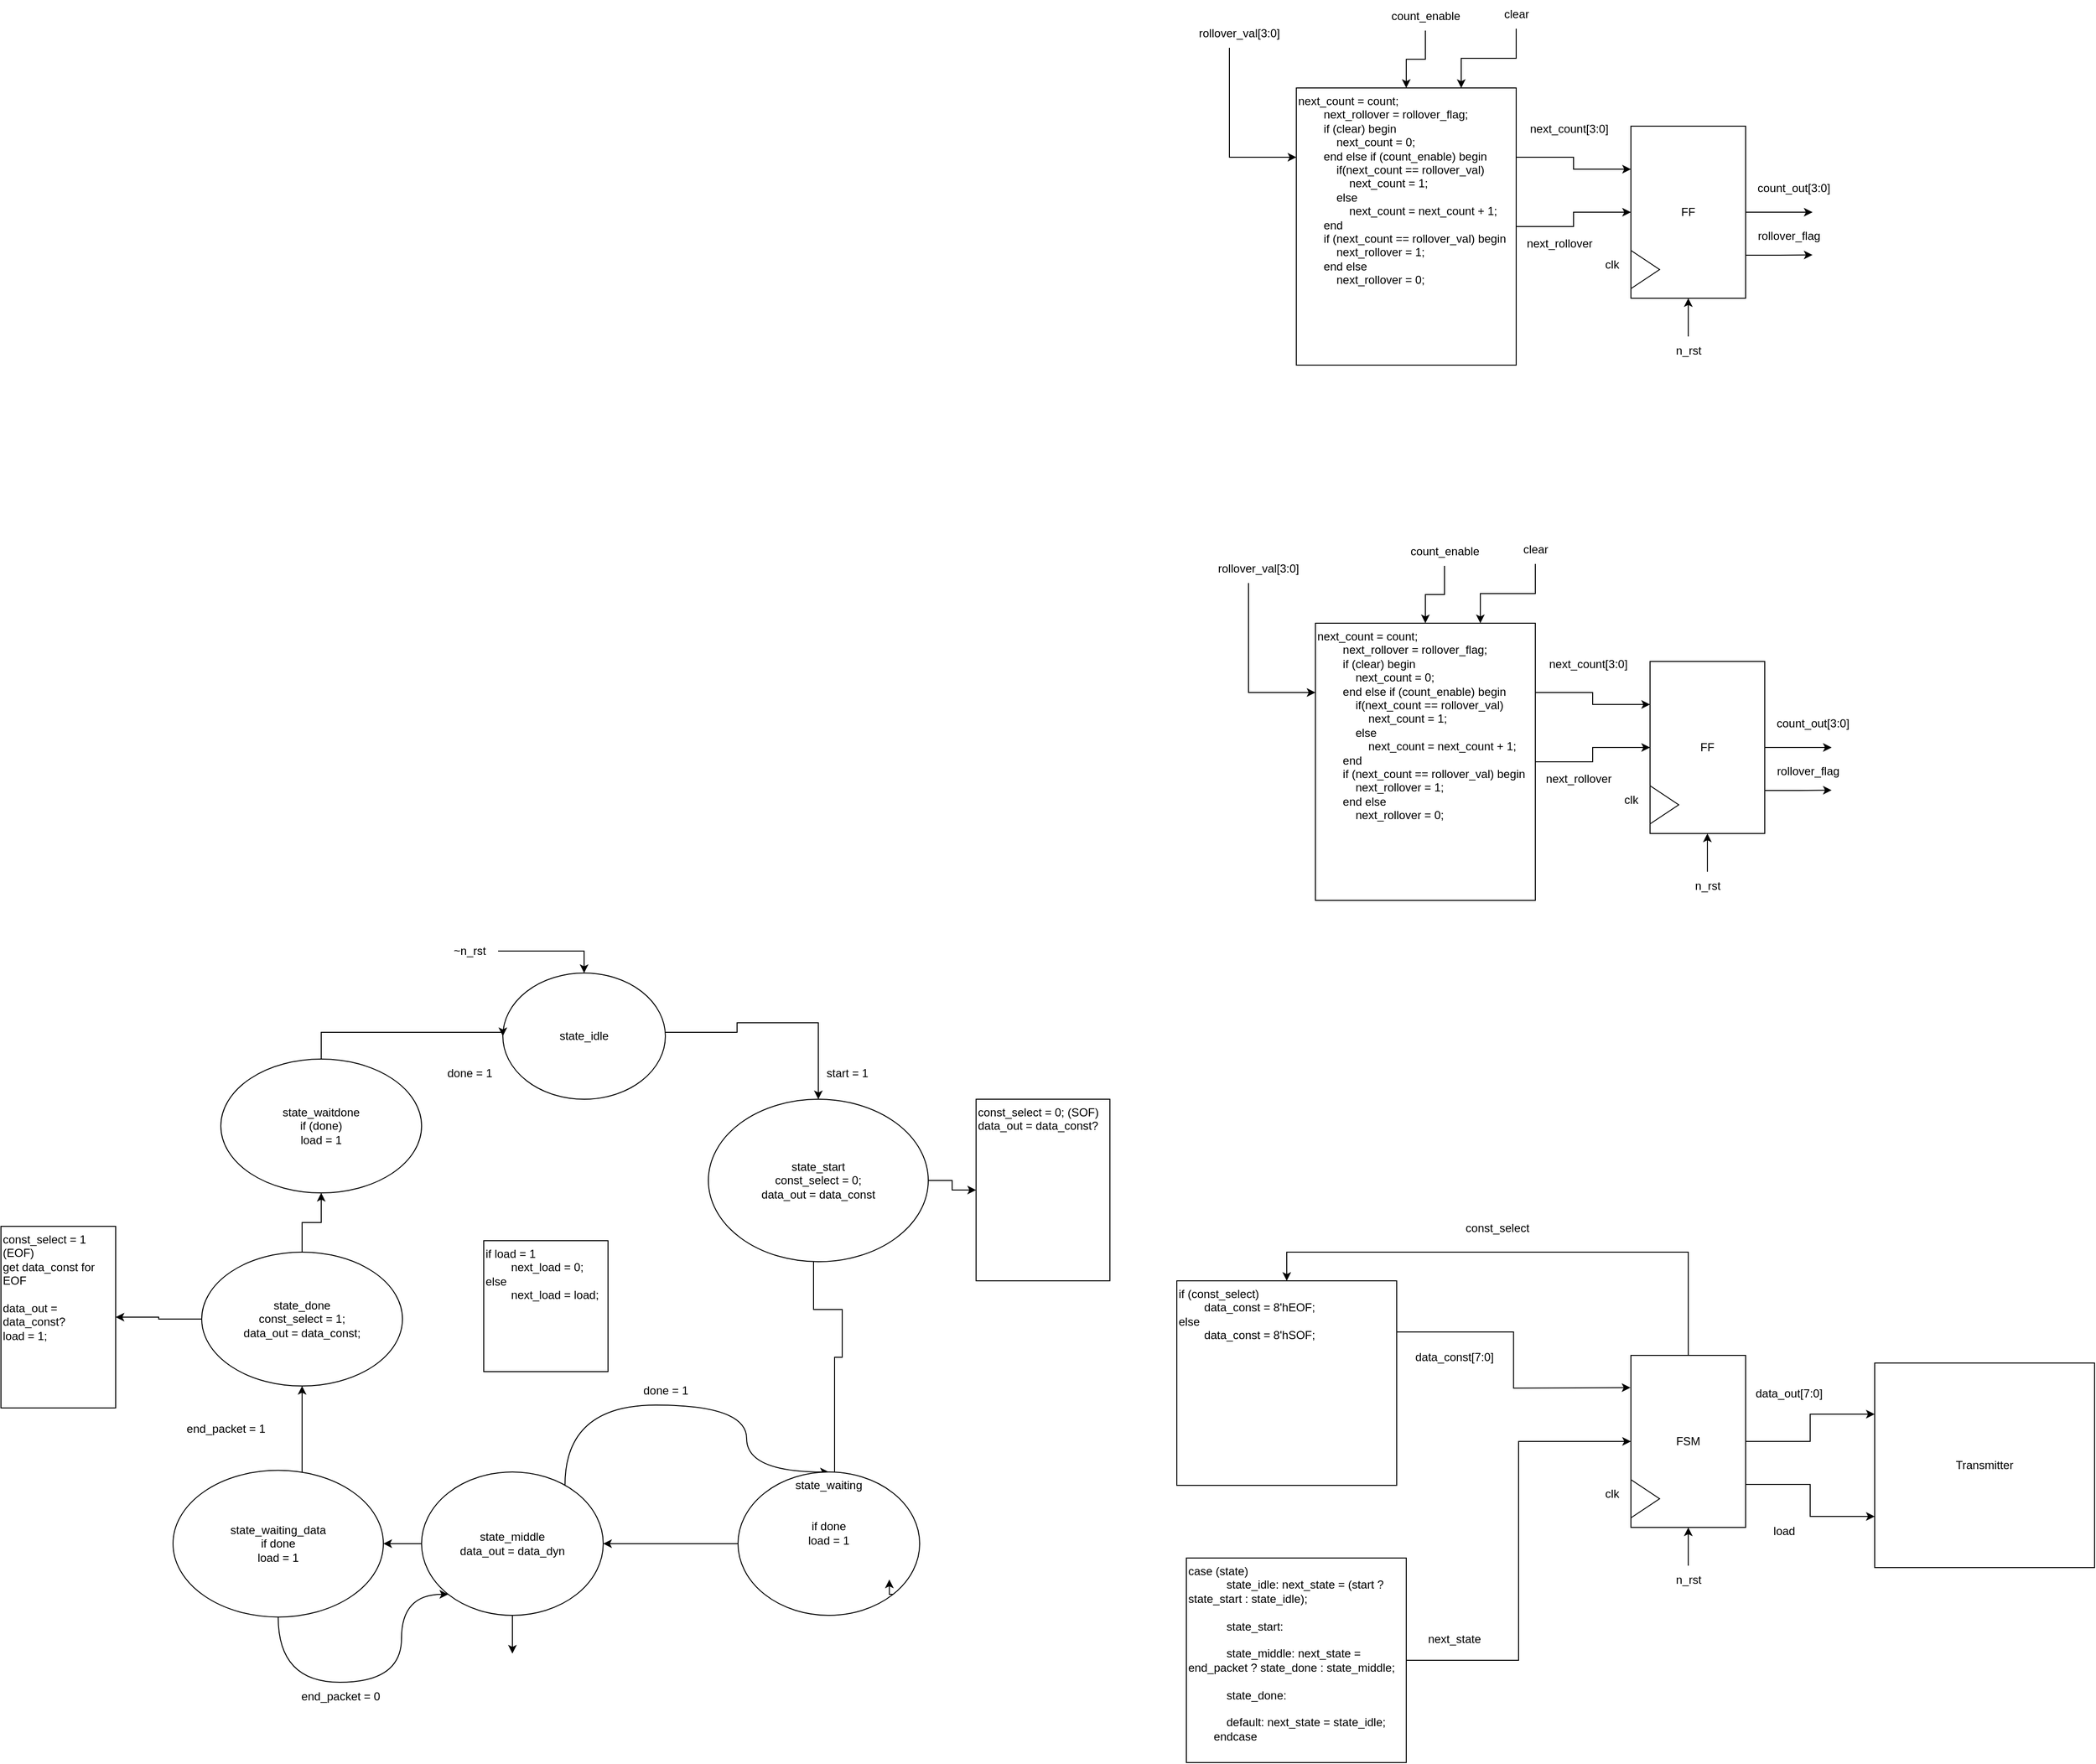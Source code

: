 <mxfile version="26.0.11">
  <diagram name="Page-1" id="50SsKfQvYK9gx2AvIsU-">
    <mxGraphModel dx="3044" dy="793" grid="1" gridSize="10" guides="1" tooltips="1" connect="1" arrows="1" fold="1" page="1" pageScale="1" pageWidth="850" pageHeight="1100" math="0" shadow="0">
      <root>
        <mxCell id="0" />
        <mxCell id="1" parent="0" />
        <mxCell id="jVFi4coA5AOTTtgQ4oSD-25" value="" style="group" parent="1" vertex="1" connectable="0">
          <mxGeometry x="30" y="630" width="685" height="382" as="geometry" />
        </mxCell>
        <mxCell id="jVFi4coA5AOTTtgQ4oSD-8" style="edgeStyle=orthogonalEdgeStyle;rounded=0;orthogonalLoop=1;jettySize=auto;html=1;entryX=0;entryY=0.25;entryDx=0;entryDy=0;exitX=1;exitY=0.25;exitDx=0;exitDy=0;" parent="jVFi4coA5AOTTtgQ4oSD-25" source="jVFi4coA5AOTTtgQ4oSD-1" target="jVFi4coA5AOTTtgQ4oSD-3" edge="1">
          <mxGeometry relative="1" as="geometry" />
        </mxCell>
        <mxCell id="jVFi4coA5AOTTtgQ4oSD-23" style="edgeStyle=orthogonalEdgeStyle;rounded=0;orthogonalLoop=1;jettySize=auto;html=1;exitX=1;exitY=0.5;exitDx=0;exitDy=0;entryX=0;entryY=0.5;entryDx=0;entryDy=0;" parent="jVFi4coA5AOTTtgQ4oSD-25" source="jVFi4coA5AOTTtgQ4oSD-1" target="jVFi4coA5AOTTtgQ4oSD-3" edge="1">
          <mxGeometry relative="1" as="geometry" />
        </mxCell>
        <mxCell id="jVFi4coA5AOTTtgQ4oSD-1" value="&lt;div&gt;next_count = count;&lt;/div&gt;&lt;div&gt;&amp;nbsp; &amp;nbsp; &amp;nbsp; &amp;nbsp; next_rollover = rollover_flag;&lt;/div&gt;&lt;div&gt;&amp;nbsp; &amp;nbsp; &amp;nbsp; &amp;nbsp; if (clear) begin&lt;/div&gt;&lt;div&gt;&amp;nbsp; &amp;nbsp; &amp;nbsp; &amp;nbsp; &amp;nbsp; &amp;nbsp; next_count = 0;&lt;/div&gt;&lt;div&gt;&amp;nbsp; &amp;nbsp; &amp;nbsp; &amp;nbsp; end else if (count_enable) begin&lt;/div&gt;&lt;div&gt;&amp;nbsp; &amp;nbsp; &amp;nbsp; &amp;nbsp; &amp;nbsp; &amp;nbsp; if(next_count == rollover_val)&lt;/div&gt;&lt;div&gt;&amp;nbsp; &amp;nbsp; &amp;nbsp; &amp;nbsp; &amp;nbsp; &amp;nbsp; &amp;nbsp; &amp;nbsp; next_count = 1;&amp;nbsp;&lt;/div&gt;&lt;div&gt;&amp;nbsp; &amp;nbsp; &amp;nbsp; &amp;nbsp; &amp;nbsp; &amp;nbsp; else&amp;nbsp;&lt;/div&gt;&lt;div&gt;&amp;nbsp; &amp;nbsp; &amp;nbsp; &amp;nbsp; &amp;nbsp; &amp;nbsp; &amp;nbsp; &amp;nbsp; next_count = next_count + 1;&lt;/div&gt;&lt;div&gt;&amp;nbsp; &amp;nbsp; &amp;nbsp; &amp;nbsp; end&lt;/div&gt;&lt;div&gt;&amp;nbsp; &amp;nbsp; &amp;nbsp; &amp;nbsp; if (next_count == rollover_val) begin&lt;/div&gt;&lt;div&gt;&amp;nbsp; &amp;nbsp; &amp;nbsp; &amp;nbsp; &amp;nbsp; &amp;nbsp; next_rollover = 1;&lt;/div&gt;&lt;div&gt;&amp;nbsp; &amp;nbsp; &amp;nbsp; &amp;nbsp; end else&lt;/div&gt;&lt;div&gt;&amp;nbsp; &amp;nbsp; &amp;nbsp; &amp;nbsp; &amp;nbsp; &amp;nbsp; next_rollover = 0;&lt;/div&gt;" style="rounded=0;whiteSpace=wrap;html=1;align=left;verticalAlign=top;" parent="jVFi4coA5AOTTtgQ4oSD-25" vertex="1">
          <mxGeometry x="115" y="92" width="230" height="290" as="geometry" />
        </mxCell>
        <mxCell id="jVFi4coA5AOTTtgQ4oSD-5" value="" style="group" parent="jVFi4coA5AOTTtgQ4oSD-25" vertex="1" connectable="0">
          <mxGeometry x="465" y="132" width="120" height="180" as="geometry" />
        </mxCell>
        <mxCell id="jVFi4coA5AOTTtgQ4oSD-6" style="edgeStyle=orthogonalEdgeStyle;rounded=0;orthogonalLoop=1;jettySize=auto;html=1;" parent="jVFi4coA5AOTTtgQ4oSD-5" source="jVFi4coA5AOTTtgQ4oSD-3" edge="1">
          <mxGeometry relative="1" as="geometry">
            <mxPoint x="190" y="90" as="targetPoint" />
          </mxGeometry>
        </mxCell>
        <mxCell id="jVFi4coA5AOTTtgQ4oSD-13" style="edgeStyle=orthogonalEdgeStyle;rounded=0;orthogonalLoop=1;jettySize=auto;html=1;exitX=1;exitY=0.75;exitDx=0;exitDy=0;" parent="jVFi4coA5AOTTtgQ4oSD-5" source="jVFi4coA5AOTTtgQ4oSD-3" edge="1">
          <mxGeometry relative="1" as="geometry">
            <mxPoint x="190" y="134.724" as="targetPoint" />
          </mxGeometry>
        </mxCell>
        <mxCell id="jVFi4coA5AOTTtgQ4oSD-3" value="FF" style="rounded=0;whiteSpace=wrap;html=1;" parent="jVFi4coA5AOTTtgQ4oSD-5" vertex="1">
          <mxGeometry width="120" height="180" as="geometry" />
        </mxCell>
        <mxCell id="jVFi4coA5AOTTtgQ4oSD-4" value="" style="triangle;whiteSpace=wrap;html=1;" parent="jVFi4coA5AOTTtgQ4oSD-5" vertex="1">
          <mxGeometry y="130" width="30" height="40" as="geometry" />
        </mxCell>
        <mxCell id="jVFi4coA5AOTTtgQ4oSD-7" value="count_out[3:0]" style="text;html=1;align=center;verticalAlign=middle;resizable=0;points=[];autosize=1;strokeColor=none;fillColor=none;" parent="jVFi4coA5AOTTtgQ4oSD-25" vertex="1">
          <mxGeometry x="585" y="182" width="100" height="30" as="geometry" />
        </mxCell>
        <mxCell id="jVFi4coA5AOTTtgQ4oSD-9" value="next_count[3:0]" style="text;html=1;align=center;verticalAlign=middle;resizable=0;points=[];autosize=1;strokeColor=none;fillColor=none;" parent="jVFi4coA5AOTTtgQ4oSD-25" vertex="1">
          <mxGeometry x="345" y="120" width="110" height="30" as="geometry" />
        </mxCell>
        <mxCell id="jVFi4coA5AOTTtgQ4oSD-10" value="clk" style="text;html=1;align=center;verticalAlign=middle;resizable=0;points=[];autosize=1;strokeColor=none;fillColor=none;" parent="jVFi4coA5AOTTtgQ4oSD-25" vertex="1">
          <mxGeometry x="425" y="262" width="40" height="30" as="geometry" />
        </mxCell>
        <mxCell id="jVFi4coA5AOTTtgQ4oSD-12" style="edgeStyle=orthogonalEdgeStyle;rounded=0;orthogonalLoop=1;jettySize=auto;html=1;entryX=0.5;entryY=1;entryDx=0;entryDy=0;" parent="jVFi4coA5AOTTtgQ4oSD-25" source="jVFi4coA5AOTTtgQ4oSD-11" target="jVFi4coA5AOTTtgQ4oSD-3" edge="1">
          <mxGeometry relative="1" as="geometry" />
        </mxCell>
        <mxCell id="jVFi4coA5AOTTtgQ4oSD-11" value="n_rst" style="text;html=1;align=center;verticalAlign=middle;resizable=0;points=[];autosize=1;strokeColor=none;fillColor=none;" parent="jVFi4coA5AOTTtgQ4oSD-25" vertex="1">
          <mxGeometry x="500" y="352" width="50" height="30" as="geometry" />
        </mxCell>
        <mxCell id="jVFi4coA5AOTTtgQ4oSD-14" value="rollover_flag" style="text;html=1;align=center;verticalAlign=middle;resizable=0;points=[];autosize=1;strokeColor=none;fillColor=none;" parent="jVFi4coA5AOTTtgQ4oSD-25" vertex="1">
          <mxGeometry x="585" y="232" width="90" height="30" as="geometry" />
        </mxCell>
        <mxCell id="jVFi4coA5AOTTtgQ4oSD-16" style="edgeStyle=orthogonalEdgeStyle;rounded=0;orthogonalLoop=1;jettySize=auto;html=1;entryX=0.5;entryY=0;entryDx=0;entryDy=0;" parent="jVFi4coA5AOTTtgQ4oSD-25" source="jVFi4coA5AOTTtgQ4oSD-15" target="jVFi4coA5AOTTtgQ4oSD-1" edge="1">
          <mxGeometry relative="1" as="geometry" />
        </mxCell>
        <mxCell id="jVFi4coA5AOTTtgQ4oSD-15" value="count_enable" style="text;html=1;align=center;verticalAlign=middle;resizable=0;points=[];autosize=1;strokeColor=none;fillColor=none;" parent="jVFi4coA5AOTTtgQ4oSD-25" vertex="1">
          <mxGeometry x="200" y="2" width="100" height="30" as="geometry" />
        </mxCell>
        <mxCell id="jVFi4coA5AOTTtgQ4oSD-18" style="edgeStyle=orthogonalEdgeStyle;rounded=0;orthogonalLoop=1;jettySize=auto;html=1;entryX=0.75;entryY=0;entryDx=0;entryDy=0;" parent="jVFi4coA5AOTTtgQ4oSD-25" source="jVFi4coA5AOTTtgQ4oSD-17" target="jVFi4coA5AOTTtgQ4oSD-1" edge="1">
          <mxGeometry relative="1" as="geometry" />
        </mxCell>
        <mxCell id="jVFi4coA5AOTTtgQ4oSD-17" value="clear" style="text;html=1;align=center;verticalAlign=middle;resizable=0;points=[];autosize=1;strokeColor=none;fillColor=none;" parent="jVFi4coA5AOTTtgQ4oSD-25" vertex="1">
          <mxGeometry x="320" width="50" height="30" as="geometry" />
        </mxCell>
        <mxCell id="jVFi4coA5AOTTtgQ4oSD-20" style="edgeStyle=orthogonalEdgeStyle;rounded=0;orthogonalLoop=1;jettySize=auto;html=1;entryX=0;entryY=0.25;entryDx=0;entryDy=0;" parent="jVFi4coA5AOTTtgQ4oSD-25" source="jVFi4coA5AOTTtgQ4oSD-19" target="jVFi4coA5AOTTtgQ4oSD-1" edge="1">
          <mxGeometry relative="1" as="geometry">
            <Array as="points">
              <mxPoint x="45" y="165" />
            </Array>
          </mxGeometry>
        </mxCell>
        <mxCell id="jVFi4coA5AOTTtgQ4oSD-19" value="rollover_val[3:0]" style="text;html=1;align=center;verticalAlign=middle;resizable=0;points=[];autosize=1;strokeColor=none;fillColor=none;" parent="jVFi4coA5AOTTtgQ4oSD-25" vertex="1">
          <mxGeometry y="20" width="110" height="30" as="geometry" />
        </mxCell>
        <mxCell id="jVFi4coA5AOTTtgQ4oSD-24" value="next_rollover" style="text;html=1;align=center;verticalAlign=middle;resizable=0;points=[];autosize=1;strokeColor=none;fillColor=none;" parent="jVFi4coA5AOTTtgQ4oSD-25" vertex="1">
          <mxGeometry x="345" y="240" width="90" height="30" as="geometry" />
        </mxCell>
        <mxCell id="jVFi4coA5AOTTtgQ4oSD-27" style="edgeStyle=orthogonalEdgeStyle;rounded=0;orthogonalLoop=1;jettySize=auto;html=1;entryX=0;entryY=0.25;entryDx=0;entryDy=0;exitX=1;exitY=0.25;exitDx=0;exitDy=0;" parent="1" source="jVFi4coA5AOTTtgQ4oSD-29" edge="1">
          <mxGeometry relative="1" as="geometry">
            <mxPoint x="239.5" y="1392.25" as="sourcePoint" />
            <mxPoint x="474.5" y="1521.75" as="targetPoint" />
          </mxGeometry>
        </mxCell>
        <mxCell id="jVFi4coA5AOTTtgQ4oSD-29" value="&lt;div&gt;if (const_select)&lt;/div&gt;&lt;div&gt;&lt;span style=&quot;white-space: pre;&quot;&gt;&#x9;&lt;/span&gt;data_const = 8&#39;hEOF;&lt;br&gt;&lt;/div&gt;&lt;div&gt;else&lt;/div&gt;&lt;div&gt;&lt;span style=&quot;white-space: pre;&quot;&gt;&#x9;&lt;/span&gt;data_const = 8&#39;hSOF;&lt;br&gt;&lt;/div&gt;" style="rounded=0;whiteSpace=wrap;html=1;align=left;verticalAlign=top;" parent="1" vertex="1">
          <mxGeometry y="1410" width="230" height="214" as="geometry" />
        </mxCell>
        <mxCell id="jVFi4coA5AOTTtgQ4oSD-30" value="" style="group" parent="1" vertex="1" connectable="0">
          <mxGeometry x="475" y="1488" width="120" height="180" as="geometry" />
        </mxCell>
        <mxCell id="jVFi4coA5AOTTtgQ4oSD-33" value="FSM" style="rounded=0;whiteSpace=wrap;html=1;" parent="jVFi4coA5AOTTtgQ4oSD-30" vertex="1">
          <mxGeometry width="120" height="180" as="geometry" />
        </mxCell>
        <mxCell id="jVFi4coA5AOTTtgQ4oSD-34" value="" style="triangle;whiteSpace=wrap;html=1;" parent="jVFi4coA5AOTTtgQ4oSD-30" vertex="1">
          <mxGeometry y="130" width="30" height="40" as="geometry" />
        </mxCell>
        <mxCell id="jVFi4coA5AOTTtgQ4oSD-35" value="data_out[7:0]" style="text;html=1;align=center;verticalAlign=middle;resizable=0;points=[];autosize=1;strokeColor=none;fillColor=none;" parent="1" vertex="1">
          <mxGeometry x="595" y="1513" width="90" height="30" as="geometry" />
        </mxCell>
        <mxCell id="jVFi4coA5AOTTtgQ4oSD-36" value="data_const[7:0]" style="text;html=1;align=center;verticalAlign=middle;resizable=0;points=[];autosize=1;strokeColor=none;fillColor=none;" parent="1" vertex="1">
          <mxGeometry x="235" y="1475" width="110" height="30" as="geometry" />
        </mxCell>
        <mxCell id="jVFi4coA5AOTTtgQ4oSD-37" value="clk" style="text;html=1;align=center;verticalAlign=middle;resizable=0;points=[];autosize=1;strokeColor=none;fillColor=none;" parent="1" vertex="1">
          <mxGeometry x="435" y="1618" width="40" height="30" as="geometry" />
        </mxCell>
        <mxCell id="jVFi4coA5AOTTtgQ4oSD-38" style="edgeStyle=orthogonalEdgeStyle;rounded=0;orthogonalLoop=1;jettySize=auto;html=1;entryX=0.5;entryY=1;entryDx=0;entryDy=0;" parent="1" source="jVFi4coA5AOTTtgQ4oSD-39" target="jVFi4coA5AOTTtgQ4oSD-33" edge="1">
          <mxGeometry relative="1" as="geometry" />
        </mxCell>
        <mxCell id="jVFi4coA5AOTTtgQ4oSD-39" value="n_rst" style="text;html=1;align=center;verticalAlign=middle;resizable=0;points=[];autosize=1;strokeColor=none;fillColor=none;" parent="1" vertex="1">
          <mxGeometry x="510" y="1708" width="50" height="30" as="geometry" />
        </mxCell>
        <mxCell id="jVFi4coA5AOTTtgQ4oSD-40" value="load" style="text;html=1;align=center;verticalAlign=middle;resizable=0;points=[];autosize=1;strokeColor=none;fillColor=none;" parent="1" vertex="1">
          <mxGeometry x="610" y="1656.5" width="50" height="30" as="geometry" />
        </mxCell>
        <mxCell id="jVFi4coA5AOTTtgQ4oSD-48" style="edgeStyle=orthogonalEdgeStyle;rounded=0;orthogonalLoop=1;jettySize=auto;html=1;entryX=0.5;entryY=0;entryDx=0;entryDy=0;" parent="1" source="jVFi4coA5AOTTtgQ4oSD-33" target="jVFi4coA5AOTTtgQ4oSD-29" edge="1">
          <mxGeometry relative="1" as="geometry">
            <Array as="points">
              <mxPoint x="535" y="1380" />
              <mxPoint x="115" y="1380" />
            </Array>
          </mxGeometry>
        </mxCell>
        <mxCell id="jVFi4coA5AOTTtgQ4oSD-49" value="const_select" style="text;html=1;align=center;verticalAlign=middle;resizable=0;points=[];autosize=1;strokeColor=none;fillColor=none;" parent="1" vertex="1">
          <mxGeometry x="290" y="1340" width="90" height="30" as="geometry" />
        </mxCell>
        <mxCell id="kdzPkUjt_pwpQdsMTj5A-1" value="&lt;div align=&quot;center&quot;&gt;Transmitter&lt;/div&gt;" style="rounded=0;whiteSpace=wrap;html=1;align=center;verticalAlign=middle;" vertex="1" parent="1">
          <mxGeometry x="730" y="1496" width="230" height="214" as="geometry" />
        </mxCell>
        <mxCell id="kdzPkUjt_pwpQdsMTj5A-4" style="edgeStyle=orthogonalEdgeStyle;rounded=0;orthogonalLoop=1;jettySize=auto;html=1;entryX=0;entryY=0.5;entryDx=0;entryDy=0;" edge="1" parent="1" source="kdzPkUjt_pwpQdsMTj5A-3" target="jVFi4coA5AOTTtgQ4oSD-33">
          <mxGeometry relative="1" as="geometry" />
        </mxCell>
        <mxCell id="kdzPkUjt_pwpQdsMTj5A-3" value="case (state)&lt;br&gt;&amp;nbsp;&amp;nbsp;&amp;nbsp;&amp;nbsp;&amp;nbsp;&amp;nbsp;&amp;nbsp;&amp;nbsp;&amp;nbsp;&amp;nbsp;&amp;nbsp; state_idle: next_state = (start ? state_start : state_idle);&lt;br&gt;&lt;br&gt;&amp;nbsp;&amp;nbsp;&amp;nbsp;&amp;nbsp;&amp;nbsp;&amp;nbsp;&amp;nbsp;&amp;nbsp;&amp;nbsp;&amp;nbsp;&amp;nbsp; state_start:&lt;br&gt;&lt;br&gt;&amp;nbsp;&amp;nbsp;&amp;nbsp;&amp;nbsp;&amp;nbsp;&amp;nbsp;&amp;nbsp;&amp;nbsp;&amp;nbsp;&amp;nbsp;&amp;nbsp; state_middle: next_state = end_packet ? state_done : state_middle;&lt;br&gt;&lt;br&gt;&amp;nbsp;&amp;nbsp;&amp;nbsp;&amp;nbsp;&amp;nbsp;&amp;nbsp;&amp;nbsp;&amp;nbsp;&amp;nbsp;&amp;nbsp;&amp;nbsp; state_done:&lt;br&gt;&lt;br&gt;&amp;nbsp;&amp;nbsp;&amp;nbsp;&amp;nbsp;&amp;nbsp;&amp;nbsp;&amp;nbsp;&amp;nbsp;&amp;nbsp;&amp;nbsp;&amp;nbsp; default: next_state = state_idle; &lt;br&gt;&amp;nbsp;&amp;nbsp;&amp;nbsp;&amp;nbsp;&amp;nbsp;&amp;nbsp;&amp;nbsp; endcase" style="rounded=0;whiteSpace=wrap;html=1;align=left;verticalAlign=top;" vertex="1" parent="1">
          <mxGeometry x="10" y="1700" width="230" height="214" as="geometry" />
        </mxCell>
        <mxCell id="kdzPkUjt_pwpQdsMTj5A-5" value="next_state" style="text;html=1;align=center;verticalAlign=middle;resizable=0;points=[];autosize=1;strokeColor=none;fillColor=none;" vertex="1" parent="1">
          <mxGeometry x="250" y="1770" width="80" height="30" as="geometry" />
        </mxCell>
        <mxCell id="kdzPkUjt_pwpQdsMTj5A-28" value="" style="group" vertex="1" connectable="0" parent="1">
          <mxGeometry x="10" y="70" width="685" height="382" as="geometry" />
        </mxCell>
        <mxCell id="kdzPkUjt_pwpQdsMTj5A-29" style="edgeStyle=orthogonalEdgeStyle;rounded=0;orthogonalLoop=1;jettySize=auto;html=1;entryX=0;entryY=0.25;entryDx=0;entryDy=0;exitX=1;exitY=0.25;exitDx=0;exitDy=0;" edge="1" parent="kdzPkUjt_pwpQdsMTj5A-28" source="kdzPkUjt_pwpQdsMTj5A-31" target="kdzPkUjt_pwpQdsMTj5A-35">
          <mxGeometry relative="1" as="geometry" />
        </mxCell>
        <mxCell id="kdzPkUjt_pwpQdsMTj5A-30" style="edgeStyle=orthogonalEdgeStyle;rounded=0;orthogonalLoop=1;jettySize=auto;html=1;exitX=1;exitY=0.5;exitDx=0;exitDy=0;entryX=0;entryY=0.5;entryDx=0;entryDy=0;" edge="1" parent="kdzPkUjt_pwpQdsMTj5A-28" source="kdzPkUjt_pwpQdsMTj5A-31" target="kdzPkUjt_pwpQdsMTj5A-35">
          <mxGeometry relative="1" as="geometry" />
        </mxCell>
        <mxCell id="kdzPkUjt_pwpQdsMTj5A-31" value="&lt;div&gt;next_count = count;&lt;/div&gt;&lt;div&gt;&amp;nbsp; &amp;nbsp; &amp;nbsp; &amp;nbsp; next_rollover = rollover_flag;&lt;/div&gt;&lt;div&gt;&amp;nbsp; &amp;nbsp; &amp;nbsp; &amp;nbsp; if (clear) begin&lt;/div&gt;&lt;div&gt;&amp;nbsp; &amp;nbsp; &amp;nbsp; &amp;nbsp; &amp;nbsp; &amp;nbsp; next_count = 0;&lt;/div&gt;&lt;div&gt;&amp;nbsp; &amp;nbsp; &amp;nbsp; &amp;nbsp; end else if (count_enable) begin&lt;/div&gt;&lt;div&gt;&amp;nbsp; &amp;nbsp; &amp;nbsp; &amp;nbsp; &amp;nbsp; &amp;nbsp; if(next_count == rollover_val)&lt;/div&gt;&lt;div&gt;&amp;nbsp; &amp;nbsp; &amp;nbsp; &amp;nbsp; &amp;nbsp; &amp;nbsp; &amp;nbsp; &amp;nbsp; next_count = 1;&amp;nbsp;&lt;/div&gt;&lt;div&gt;&amp;nbsp; &amp;nbsp; &amp;nbsp; &amp;nbsp; &amp;nbsp; &amp;nbsp; else&amp;nbsp;&lt;/div&gt;&lt;div&gt;&amp;nbsp; &amp;nbsp; &amp;nbsp; &amp;nbsp; &amp;nbsp; &amp;nbsp; &amp;nbsp; &amp;nbsp; next_count = next_count + 1;&lt;/div&gt;&lt;div&gt;&amp;nbsp; &amp;nbsp; &amp;nbsp; &amp;nbsp; end&lt;/div&gt;&lt;div&gt;&amp;nbsp; &amp;nbsp; &amp;nbsp; &amp;nbsp; if (next_count == rollover_val) begin&lt;/div&gt;&lt;div&gt;&amp;nbsp; &amp;nbsp; &amp;nbsp; &amp;nbsp; &amp;nbsp; &amp;nbsp; next_rollover = 1;&lt;/div&gt;&lt;div&gt;&amp;nbsp; &amp;nbsp; &amp;nbsp; &amp;nbsp; end else&lt;/div&gt;&lt;div&gt;&amp;nbsp; &amp;nbsp; &amp;nbsp; &amp;nbsp; &amp;nbsp; &amp;nbsp; next_rollover = 0;&lt;/div&gt;" style="rounded=0;whiteSpace=wrap;html=1;align=left;verticalAlign=top;" vertex="1" parent="kdzPkUjt_pwpQdsMTj5A-28">
          <mxGeometry x="115" y="92" width="230" height="290" as="geometry" />
        </mxCell>
        <mxCell id="kdzPkUjt_pwpQdsMTj5A-32" value="" style="group" vertex="1" connectable="0" parent="kdzPkUjt_pwpQdsMTj5A-28">
          <mxGeometry x="465" y="132" width="120" height="180" as="geometry" />
        </mxCell>
        <mxCell id="kdzPkUjt_pwpQdsMTj5A-33" style="edgeStyle=orthogonalEdgeStyle;rounded=0;orthogonalLoop=1;jettySize=auto;html=1;" edge="1" parent="kdzPkUjt_pwpQdsMTj5A-32" source="kdzPkUjt_pwpQdsMTj5A-35">
          <mxGeometry relative="1" as="geometry">
            <mxPoint x="190" y="90" as="targetPoint" />
          </mxGeometry>
        </mxCell>
        <mxCell id="kdzPkUjt_pwpQdsMTj5A-34" style="edgeStyle=orthogonalEdgeStyle;rounded=0;orthogonalLoop=1;jettySize=auto;html=1;exitX=1;exitY=0.75;exitDx=0;exitDy=0;" edge="1" parent="kdzPkUjt_pwpQdsMTj5A-32" source="kdzPkUjt_pwpQdsMTj5A-35">
          <mxGeometry relative="1" as="geometry">
            <mxPoint x="190" y="134.724" as="targetPoint" />
          </mxGeometry>
        </mxCell>
        <mxCell id="kdzPkUjt_pwpQdsMTj5A-35" value="FF" style="rounded=0;whiteSpace=wrap;html=1;" vertex="1" parent="kdzPkUjt_pwpQdsMTj5A-32">
          <mxGeometry width="120" height="180" as="geometry" />
        </mxCell>
        <mxCell id="kdzPkUjt_pwpQdsMTj5A-36" value="" style="triangle;whiteSpace=wrap;html=1;" vertex="1" parent="kdzPkUjt_pwpQdsMTj5A-32">
          <mxGeometry y="130" width="30" height="40" as="geometry" />
        </mxCell>
        <mxCell id="kdzPkUjt_pwpQdsMTj5A-37" value="count_out[3:0]" style="text;html=1;align=center;verticalAlign=middle;resizable=0;points=[];autosize=1;strokeColor=none;fillColor=none;" vertex="1" parent="kdzPkUjt_pwpQdsMTj5A-28">
          <mxGeometry x="585" y="182" width="100" height="30" as="geometry" />
        </mxCell>
        <mxCell id="kdzPkUjt_pwpQdsMTj5A-38" value="next_count[3:0]" style="text;html=1;align=center;verticalAlign=middle;resizable=0;points=[];autosize=1;strokeColor=none;fillColor=none;" vertex="1" parent="kdzPkUjt_pwpQdsMTj5A-28">
          <mxGeometry x="345" y="120" width="110" height="30" as="geometry" />
        </mxCell>
        <mxCell id="kdzPkUjt_pwpQdsMTj5A-39" value="clk" style="text;html=1;align=center;verticalAlign=middle;resizable=0;points=[];autosize=1;strokeColor=none;fillColor=none;" vertex="1" parent="kdzPkUjt_pwpQdsMTj5A-28">
          <mxGeometry x="425" y="262" width="40" height="30" as="geometry" />
        </mxCell>
        <mxCell id="kdzPkUjt_pwpQdsMTj5A-40" style="edgeStyle=orthogonalEdgeStyle;rounded=0;orthogonalLoop=1;jettySize=auto;html=1;entryX=0.5;entryY=1;entryDx=0;entryDy=0;" edge="1" parent="kdzPkUjt_pwpQdsMTj5A-28" source="kdzPkUjt_pwpQdsMTj5A-41" target="kdzPkUjt_pwpQdsMTj5A-35">
          <mxGeometry relative="1" as="geometry" />
        </mxCell>
        <mxCell id="kdzPkUjt_pwpQdsMTj5A-41" value="n_rst" style="text;html=1;align=center;verticalAlign=middle;resizable=0;points=[];autosize=1;strokeColor=none;fillColor=none;" vertex="1" parent="kdzPkUjt_pwpQdsMTj5A-28">
          <mxGeometry x="500" y="352" width="50" height="30" as="geometry" />
        </mxCell>
        <mxCell id="kdzPkUjt_pwpQdsMTj5A-42" value="rollover_flag" style="text;html=1;align=center;verticalAlign=middle;resizable=0;points=[];autosize=1;strokeColor=none;fillColor=none;" vertex="1" parent="kdzPkUjt_pwpQdsMTj5A-28">
          <mxGeometry x="585" y="232" width="90" height="30" as="geometry" />
        </mxCell>
        <mxCell id="kdzPkUjt_pwpQdsMTj5A-43" style="edgeStyle=orthogonalEdgeStyle;rounded=0;orthogonalLoop=1;jettySize=auto;html=1;entryX=0.5;entryY=0;entryDx=0;entryDy=0;" edge="1" parent="kdzPkUjt_pwpQdsMTj5A-28" source="kdzPkUjt_pwpQdsMTj5A-44" target="kdzPkUjt_pwpQdsMTj5A-31">
          <mxGeometry relative="1" as="geometry" />
        </mxCell>
        <mxCell id="kdzPkUjt_pwpQdsMTj5A-44" value="count_enable" style="text;html=1;align=center;verticalAlign=middle;resizable=0;points=[];autosize=1;strokeColor=none;fillColor=none;" vertex="1" parent="kdzPkUjt_pwpQdsMTj5A-28">
          <mxGeometry x="200" y="2" width="100" height="30" as="geometry" />
        </mxCell>
        <mxCell id="kdzPkUjt_pwpQdsMTj5A-45" style="edgeStyle=orthogonalEdgeStyle;rounded=0;orthogonalLoop=1;jettySize=auto;html=1;entryX=0.75;entryY=0;entryDx=0;entryDy=0;" edge="1" parent="kdzPkUjt_pwpQdsMTj5A-28" source="kdzPkUjt_pwpQdsMTj5A-46" target="kdzPkUjt_pwpQdsMTj5A-31">
          <mxGeometry relative="1" as="geometry" />
        </mxCell>
        <mxCell id="kdzPkUjt_pwpQdsMTj5A-46" value="clear" style="text;html=1;align=center;verticalAlign=middle;resizable=0;points=[];autosize=1;strokeColor=none;fillColor=none;" vertex="1" parent="kdzPkUjt_pwpQdsMTj5A-28">
          <mxGeometry x="320" width="50" height="30" as="geometry" />
        </mxCell>
        <mxCell id="kdzPkUjt_pwpQdsMTj5A-47" style="edgeStyle=orthogonalEdgeStyle;rounded=0;orthogonalLoop=1;jettySize=auto;html=1;entryX=0;entryY=0.25;entryDx=0;entryDy=0;" edge="1" parent="kdzPkUjt_pwpQdsMTj5A-28" source="kdzPkUjt_pwpQdsMTj5A-48" target="kdzPkUjt_pwpQdsMTj5A-31">
          <mxGeometry relative="1" as="geometry">
            <Array as="points">
              <mxPoint x="45" y="165" />
            </Array>
          </mxGeometry>
        </mxCell>
        <mxCell id="kdzPkUjt_pwpQdsMTj5A-48" value="rollover_val[3:0]" style="text;html=1;align=center;verticalAlign=middle;resizable=0;points=[];autosize=1;strokeColor=none;fillColor=none;" vertex="1" parent="kdzPkUjt_pwpQdsMTj5A-28">
          <mxGeometry y="20" width="110" height="30" as="geometry" />
        </mxCell>
        <mxCell id="kdzPkUjt_pwpQdsMTj5A-49" value="next_rollover" style="text;html=1;align=center;verticalAlign=middle;resizable=0;points=[];autosize=1;strokeColor=none;fillColor=none;" vertex="1" parent="kdzPkUjt_pwpQdsMTj5A-28">
          <mxGeometry x="345" y="240" width="90" height="30" as="geometry" />
        </mxCell>
        <mxCell id="kdzPkUjt_pwpQdsMTj5A-52" style="edgeStyle=orthogonalEdgeStyle;rounded=0;orthogonalLoop=1;jettySize=auto;html=1;entryX=0.5;entryY=0;entryDx=0;entryDy=0;verticalAlign=top;" edge="1" parent="1" source="kdzPkUjt_pwpQdsMTj5A-50" target="kdzPkUjt_pwpQdsMTj5A-51">
          <mxGeometry relative="1" as="geometry">
            <Array as="points">
              <mxPoint x="-460" y="1150" />
              <mxPoint x="-460" y="1140" />
              <mxPoint x="-375" y="1140" />
            </Array>
          </mxGeometry>
        </mxCell>
        <mxCell id="kdzPkUjt_pwpQdsMTj5A-50" value="state_idle" style="ellipse;whiteSpace=wrap;html=1;" vertex="1" parent="1">
          <mxGeometry x="-705" y="1088" width="170" height="132" as="geometry" />
        </mxCell>
        <mxCell id="kdzPkUjt_pwpQdsMTj5A-54" style="edgeStyle=orthogonalEdgeStyle;rounded=0;orthogonalLoop=1;jettySize=auto;html=1;" edge="1" parent="1" source="kdzPkUjt_pwpQdsMTj5A-51" target="kdzPkUjt_pwpQdsMTj5A-55">
          <mxGeometry relative="1" as="geometry">
            <mxPoint x="-280" y="1310" as="targetPoint" />
          </mxGeometry>
        </mxCell>
        <mxCell id="kdzPkUjt_pwpQdsMTj5A-74" style="edgeStyle=orthogonalEdgeStyle;rounded=0;orthogonalLoop=1;jettySize=auto;html=1;entryX=1;entryY=0;entryDx=0;entryDy=0;" edge="1" parent="1" source="kdzPkUjt_pwpQdsMTj5A-51" target="kdzPkUjt_pwpQdsMTj5A-73">
          <mxGeometry relative="1" as="geometry">
            <Array as="points">
              <mxPoint x="-380" y="1440" />
              <mxPoint x="-350" y="1440" />
              <mxPoint x="-350" y="1490" />
              <mxPoint x="-358" y="1490" />
            </Array>
          </mxGeometry>
        </mxCell>
        <mxCell id="kdzPkUjt_pwpQdsMTj5A-51" value="&lt;div&gt;state_start&lt;/div&gt;&lt;div&gt;const_select = 0;&lt;/div&gt;&lt;div&gt;data_out = data_const&lt;/div&gt;" style="ellipse;whiteSpace=wrap;html=1;verticalAlign=middle;" vertex="1" parent="1">
          <mxGeometry x="-490" y="1220" width="230" height="170" as="geometry" />
        </mxCell>
        <mxCell id="kdzPkUjt_pwpQdsMTj5A-53" value="start = 1" style="text;html=1;align=center;verticalAlign=middle;resizable=0;points=[];autosize=1;strokeColor=none;fillColor=none;" vertex="1" parent="1">
          <mxGeometry x="-380" y="1178" width="70" height="30" as="geometry" />
        </mxCell>
        <mxCell id="kdzPkUjt_pwpQdsMTj5A-55" value="&lt;div align=&quot;left&quot;&gt;const_select = 0; (SOF)&lt;/div&gt;&lt;div align=&quot;left&quot;&gt;data_out = data_const?&lt;/div&gt;&lt;div align=&quot;left&quot;&gt;&lt;br&gt;&lt;/div&gt;&lt;div align=&quot;left&quot;&gt;&lt;br&gt;&lt;/div&gt;" style="rounded=0;whiteSpace=wrap;html=1;align=left;verticalAlign=top;" vertex="1" parent="1">
          <mxGeometry x="-210" y="1220" width="140" height="190" as="geometry" />
        </mxCell>
        <mxCell id="kdzPkUjt_pwpQdsMTj5A-57" style="edgeStyle=orthogonalEdgeStyle;rounded=0;orthogonalLoop=1;jettySize=auto;html=1;entryX=0.5;entryY=0;entryDx=0;entryDy=0;" edge="1" parent="1" source="kdzPkUjt_pwpQdsMTj5A-56" target="kdzPkUjt_pwpQdsMTj5A-50">
          <mxGeometry relative="1" as="geometry" />
        </mxCell>
        <mxCell id="kdzPkUjt_pwpQdsMTj5A-56" value="~n_rst" style="text;html=1;align=center;verticalAlign=middle;resizable=0;points=[];autosize=1;strokeColor=none;fillColor=none;" vertex="1" parent="1">
          <mxGeometry x="-770" y="1050" width="60" height="30" as="geometry" />
        </mxCell>
        <mxCell id="kdzPkUjt_pwpQdsMTj5A-78" style="edgeStyle=orthogonalEdgeStyle;rounded=0;orthogonalLoop=1;jettySize=auto;html=1;curved=1;entryX=0.5;entryY=0;entryDx=0;entryDy=0;" edge="1" parent="1" source="kdzPkUjt_pwpQdsMTj5A-59">
          <mxGeometry relative="1" as="geometry">
            <mxPoint x="-695" y="1800.0" as="targetPoint" />
          </mxGeometry>
        </mxCell>
        <mxCell id="kdzPkUjt_pwpQdsMTj5A-79" style="edgeStyle=orthogonalEdgeStyle;rounded=0;orthogonalLoop=1;jettySize=auto;html=1;entryX=0.5;entryY=0;entryDx=0;entryDy=0;curved=1;" edge="1" parent="1" source="kdzPkUjt_pwpQdsMTj5A-59" target="kdzPkUjt_pwpQdsMTj5A-73">
          <mxGeometry relative="1" as="geometry">
            <Array as="points">
              <mxPoint x="-640" y="1540" />
              <mxPoint x="-450" y="1540" />
              <mxPoint x="-450" y="1610" />
            </Array>
          </mxGeometry>
        </mxCell>
        <mxCell id="kdzPkUjt_pwpQdsMTj5A-91" style="edgeStyle=orthogonalEdgeStyle;rounded=0;orthogonalLoop=1;jettySize=auto;html=1;entryX=1;entryY=0.5;entryDx=0;entryDy=0;" edge="1" parent="1" source="kdzPkUjt_pwpQdsMTj5A-59" target="kdzPkUjt_pwpQdsMTj5A-90">
          <mxGeometry relative="1" as="geometry" />
        </mxCell>
        <mxCell id="kdzPkUjt_pwpQdsMTj5A-59" value="&lt;div&gt;state_middle&lt;/div&gt;&lt;div&gt;data_out = data_dyn&lt;/div&gt;" style="ellipse;whiteSpace=wrap;html=1;verticalAlign=middle;" vertex="1" parent="1">
          <mxGeometry x="-790" y="1610" width="190" height="150" as="geometry" />
        </mxCell>
        <mxCell id="kdzPkUjt_pwpQdsMTj5A-62" value="end_packet = 1" style="text;html=1;align=center;verticalAlign=middle;resizable=0;points=[];autosize=1;strokeColor=none;fillColor=none;" vertex="1" parent="1">
          <mxGeometry x="-1050" y="1550" width="110" height="30" as="geometry" />
        </mxCell>
        <mxCell id="kdzPkUjt_pwpQdsMTj5A-69" style="edgeStyle=orthogonalEdgeStyle;rounded=0;orthogonalLoop=1;jettySize=auto;html=1;entryX=1;entryY=0.5;entryDx=0;entryDy=0;" edge="1" parent="1" source="kdzPkUjt_pwpQdsMTj5A-65" target="kdzPkUjt_pwpQdsMTj5A-68">
          <mxGeometry relative="1" as="geometry" />
        </mxCell>
        <mxCell id="kdzPkUjt_pwpQdsMTj5A-95" style="edgeStyle=orthogonalEdgeStyle;rounded=0;orthogonalLoop=1;jettySize=auto;html=1;entryX=0.5;entryY=1;entryDx=0;entryDy=0;" edge="1" parent="1" source="kdzPkUjt_pwpQdsMTj5A-65" target="kdzPkUjt_pwpQdsMTj5A-81">
          <mxGeometry relative="1" as="geometry" />
        </mxCell>
        <mxCell id="kdzPkUjt_pwpQdsMTj5A-65" value="&lt;div&gt;state_done&lt;/div&gt;&lt;div&gt;const_select = 1;&lt;/div&gt;&lt;div&gt;data_out = data_const;&lt;/div&gt;" style="ellipse;whiteSpace=wrap;html=1;" vertex="1" parent="1">
          <mxGeometry x="-1020" y="1380" width="210" height="140" as="geometry" />
        </mxCell>
        <mxCell id="kdzPkUjt_pwpQdsMTj5A-68" value="&lt;div&gt;const_select = 1 (EOF)&lt;/div&gt;&lt;div&gt;get data_const for EOF&lt;/div&gt;&lt;div&gt;&lt;br&gt;&lt;/div&gt;&lt;div&gt;data_out = data_const?&lt;/div&gt;&lt;div&gt;load = 1;&lt;/div&gt;&lt;div&gt;&lt;br&gt;&lt;/div&gt;" style="rounded=0;whiteSpace=wrap;html=1;align=left;verticalAlign=top;" vertex="1" parent="1">
          <mxGeometry x="-1230" y="1353" width="120" height="190" as="geometry" />
        </mxCell>
        <mxCell id="kdzPkUjt_pwpQdsMTj5A-75" style="edgeStyle=orthogonalEdgeStyle;rounded=0;orthogonalLoop=1;jettySize=auto;html=1;exitX=0;exitY=0.5;exitDx=0;exitDy=0;entryX=1;entryY=0.5;entryDx=0;entryDy=0;curved=1;" edge="1" parent="1" source="kdzPkUjt_pwpQdsMTj5A-73" target="kdzPkUjt_pwpQdsMTj5A-59">
          <mxGeometry relative="1" as="geometry" />
        </mxCell>
        <mxCell id="kdzPkUjt_pwpQdsMTj5A-73" value="&lt;div&gt;state_waiting&lt;/div&gt;&lt;div&gt;&lt;br&gt;&lt;/div&gt;&lt;div&gt;&lt;br&gt;&lt;/div&gt;&lt;div&gt;if done&lt;/div&gt;&lt;div&gt;load = 1&lt;/div&gt;" style="ellipse;whiteSpace=wrap;html=1;verticalAlign=top;" vertex="1" parent="1">
          <mxGeometry x="-459" y="1610" width="190" height="150" as="geometry" />
        </mxCell>
        <mxCell id="kdzPkUjt_pwpQdsMTj5A-77" value="done = 1" style="text;html=1;align=center;verticalAlign=middle;resizable=0;points=[];autosize=1;strokeColor=none;fillColor=none;" vertex="1" parent="1">
          <mxGeometry x="-570" y="1510" width="70" height="30" as="geometry" />
        </mxCell>
        <mxCell id="kdzPkUjt_pwpQdsMTj5A-83" style="edgeStyle=orthogonalEdgeStyle;rounded=0;orthogonalLoop=1;jettySize=auto;html=1;entryX=0;entryY=0.5;entryDx=0;entryDy=0;exitX=0.5;exitY=0;exitDx=0;exitDy=0;" edge="1" parent="1" source="kdzPkUjt_pwpQdsMTj5A-81" target="kdzPkUjt_pwpQdsMTj5A-50">
          <mxGeometry relative="1" as="geometry">
            <Array as="points">
              <mxPoint x="-895" y="1150" />
            </Array>
          </mxGeometry>
        </mxCell>
        <mxCell id="kdzPkUjt_pwpQdsMTj5A-81" value="&lt;div&gt;state_waitdone&lt;/div&gt;&lt;div&gt;if (done)&lt;/div&gt;&lt;div&gt;load = 1&lt;/div&gt;" style="ellipse;whiteSpace=wrap;html=1;" vertex="1" parent="1">
          <mxGeometry x="-1000" y="1178" width="210" height="140" as="geometry" />
        </mxCell>
        <mxCell id="kdzPkUjt_pwpQdsMTj5A-84" value="done = 1" style="text;html=1;align=center;verticalAlign=middle;resizable=0;points=[];autosize=1;strokeColor=none;fillColor=none;" vertex="1" parent="1">
          <mxGeometry x="-775" y="1178" width="70" height="30" as="geometry" />
        </mxCell>
        <mxCell id="kdzPkUjt_pwpQdsMTj5A-85" value="&lt;div&gt;if load = 1&lt;/div&gt;&lt;div&gt;&lt;span style=&quot;white-space: pre;&quot;&gt;&#x9;&lt;/span&gt;next_load = 0;&lt;/div&gt;&lt;div&gt;else&lt;/div&gt;&lt;div&gt;&lt;span style=&quot;white-space: pre;&quot;&gt;&#x9;&lt;/span&gt;next_load = load;&lt;/div&gt;" style="rounded=0;whiteSpace=wrap;html=1;align=left;verticalAlign=top;" vertex="1" parent="1">
          <mxGeometry x="-725" y="1368" width="130" height="137" as="geometry" />
        </mxCell>
        <mxCell id="jVFi4coA5AOTTtgQ4oSD-32" style="edgeStyle=orthogonalEdgeStyle;rounded=0;orthogonalLoop=1;jettySize=auto;html=1;exitX=1;exitY=0.75;exitDx=0;exitDy=0;entryX=0;entryY=0.75;entryDx=0;entryDy=0;" parent="1" source="jVFi4coA5AOTTtgQ4oSD-33" edge="1" target="kdzPkUjt_pwpQdsMTj5A-1">
          <mxGeometry relative="1" as="geometry">
            <mxPoint x="665" y="1622.724" as="targetPoint" />
          </mxGeometry>
        </mxCell>
        <mxCell id="jVFi4coA5AOTTtgQ4oSD-31" style="edgeStyle=orthogonalEdgeStyle;rounded=0;orthogonalLoop=1;jettySize=auto;html=1;entryX=0;entryY=0.25;entryDx=0;entryDy=0;" parent="1" source="jVFi4coA5AOTTtgQ4oSD-33" edge="1" target="kdzPkUjt_pwpQdsMTj5A-1">
          <mxGeometry relative="1" as="geometry">
            <mxPoint x="665" y="1578" as="targetPoint" />
          </mxGeometry>
        </mxCell>
        <mxCell id="kdzPkUjt_pwpQdsMTj5A-88" style="edgeStyle=orthogonalEdgeStyle;rounded=0;orthogonalLoop=1;jettySize=auto;html=1;exitX=1;exitY=1;exitDx=0;exitDy=0;entryX=0.833;entryY=0.75;entryDx=0;entryDy=0;entryPerimeter=0;" edge="1" parent="1" source="kdzPkUjt_pwpQdsMTj5A-73" target="kdzPkUjt_pwpQdsMTj5A-73">
          <mxGeometry relative="1" as="geometry" />
        </mxCell>
        <mxCell id="kdzPkUjt_pwpQdsMTj5A-92" style="edgeStyle=orthogonalEdgeStyle;rounded=0;orthogonalLoop=1;jettySize=auto;html=1;entryX=0.5;entryY=1;entryDx=0;entryDy=0;" edge="1" parent="1" source="kdzPkUjt_pwpQdsMTj5A-90" target="kdzPkUjt_pwpQdsMTj5A-65">
          <mxGeometry relative="1" as="geometry">
            <Array as="points">
              <mxPoint x="-915" y="1570" />
              <mxPoint x="-915" y="1570" />
            </Array>
          </mxGeometry>
        </mxCell>
        <mxCell id="kdzPkUjt_pwpQdsMTj5A-93" style="edgeStyle=orthogonalEdgeStyle;rounded=0;orthogonalLoop=1;jettySize=auto;html=1;entryX=0;entryY=1;entryDx=0;entryDy=0;curved=1;" edge="1" parent="1" source="kdzPkUjt_pwpQdsMTj5A-90" target="kdzPkUjt_pwpQdsMTj5A-59">
          <mxGeometry relative="1" as="geometry">
            <Array as="points">
              <mxPoint x="-940" y="1830" />
              <mxPoint x="-811" y="1830" />
              <mxPoint x="-811" y="1738" />
            </Array>
          </mxGeometry>
        </mxCell>
        <mxCell id="kdzPkUjt_pwpQdsMTj5A-90" value="&lt;div&gt;state_waiting_data&lt;/div&gt;&lt;div&gt;if done &lt;br&gt;&lt;/div&gt;&lt;div&gt;load = 1&lt;/div&gt;" style="ellipse;whiteSpace=wrap;html=1;" vertex="1" parent="1">
          <mxGeometry x="-1050" y="1608.25" width="220" height="153.5" as="geometry" />
        </mxCell>
        <mxCell id="kdzPkUjt_pwpQdsMTj5A-94" value="end_packet = 0" style="text;html=1;align=center;verticalAlign=middle;resizable=0;points=[];autosize=1;strokeColor=none;fillColor=none;" vertex="1" parent="1">
          <mxGeometry x="-930" y="1830" width="110" height="30" as="geometry" />
        </mxCell>
      </root>
    </mxGraphModel>
  </diagram>
</mxfile>
